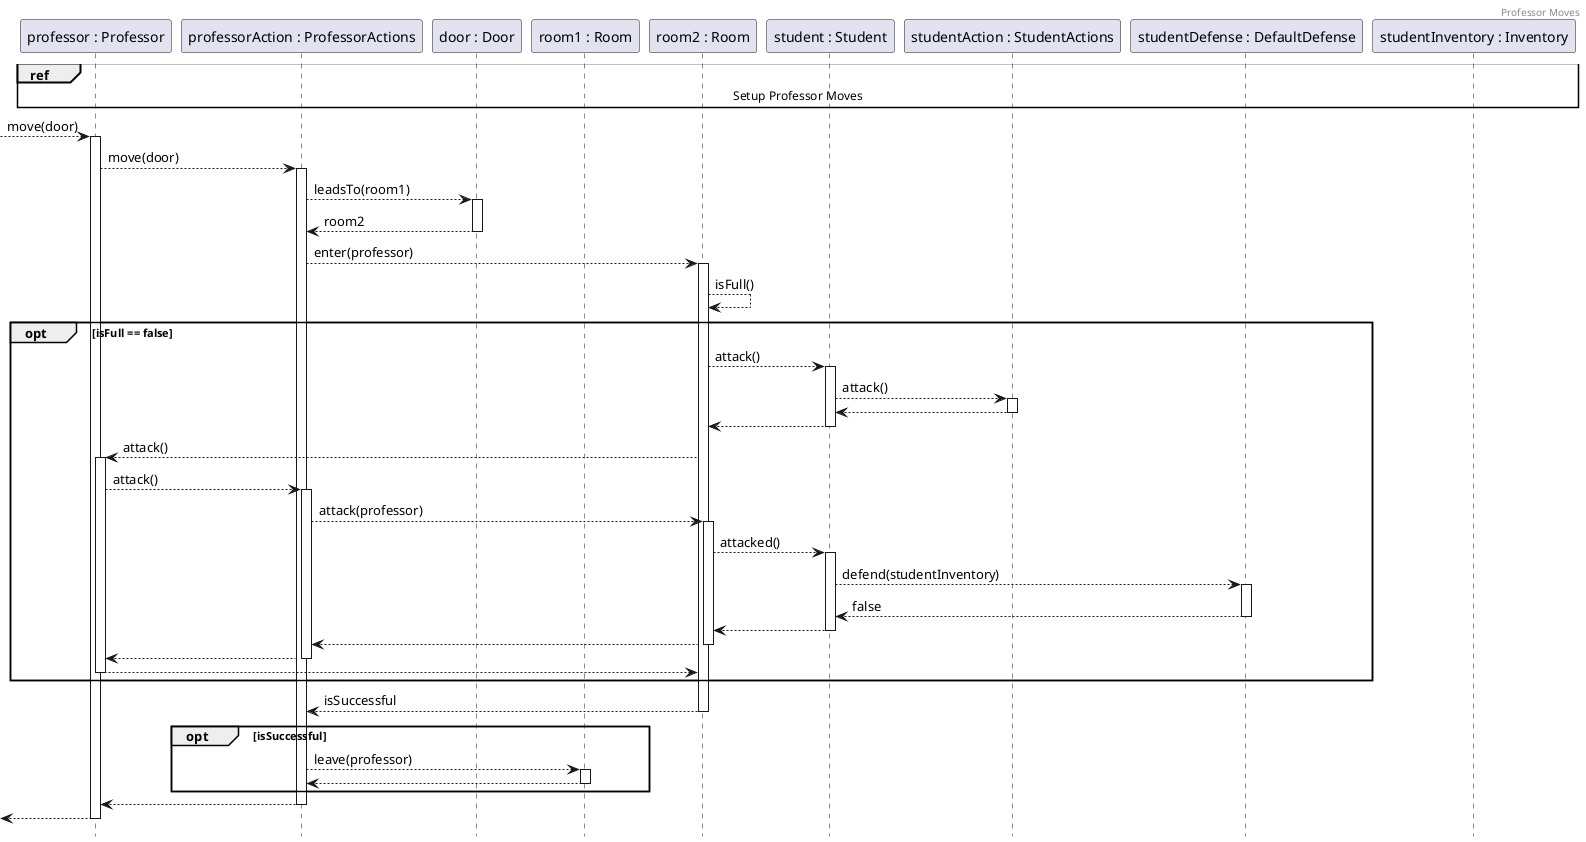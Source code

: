 @startuml ProfessorMoves
header Professor Moves
hide footbox

participant professor as "professor : Professor"
participant action as "professorAction : ProfessorActions"
participant door as "door : Door"
participant room1 as "room1 : Room"
participant room2 as "room2 : Room"
participant student as "student : Student"
participant studentAction as "studentAction : StudentActions"
participant defense as "studentDefense : DefaultDefense"
participant inventory as "studentInventory : Inventory"

ref over professor, inventory : Setup Professor Moves

--> professor ++: move(door)
professor --> action ++: move(door)

action --> door ++: leadsTo(room1)
return room2

action --> room2 ++: enter(professor)
' ezt lehet utólag kéne ellenőrizni, hogy a szoba megtámadása után
' van-e elég helye belépni, but I'm not sure
room2 --> room2 : isFull()

opt isFull == false
    room2 --> student ++: attack()
    student --> studentAction ++: attack()
    return
    return

    room2 --> professor ++: attack()
    professor --> action ++: attack()
    action --> room2 ++: attack(professor)
    room2 --> student ++: attacked() 
    student --> defense ++: defend(studentInventory)

    ' ez garantáltan false lesz, mert üres az inventory-ja
    return false
    
    return 
    return
    return
    return
end

return isSuccessful

opt isSuccessful
    action --> room1 ++: leave(professor)
    return
end

return
return

' itt lehet még fel kéne tüntetni a többi dolgot, amit a konstruktor hozott létre
' de annyira feleslegesnek érzem

' ... fantasztikus ez az egész dolog ._.

@enduml